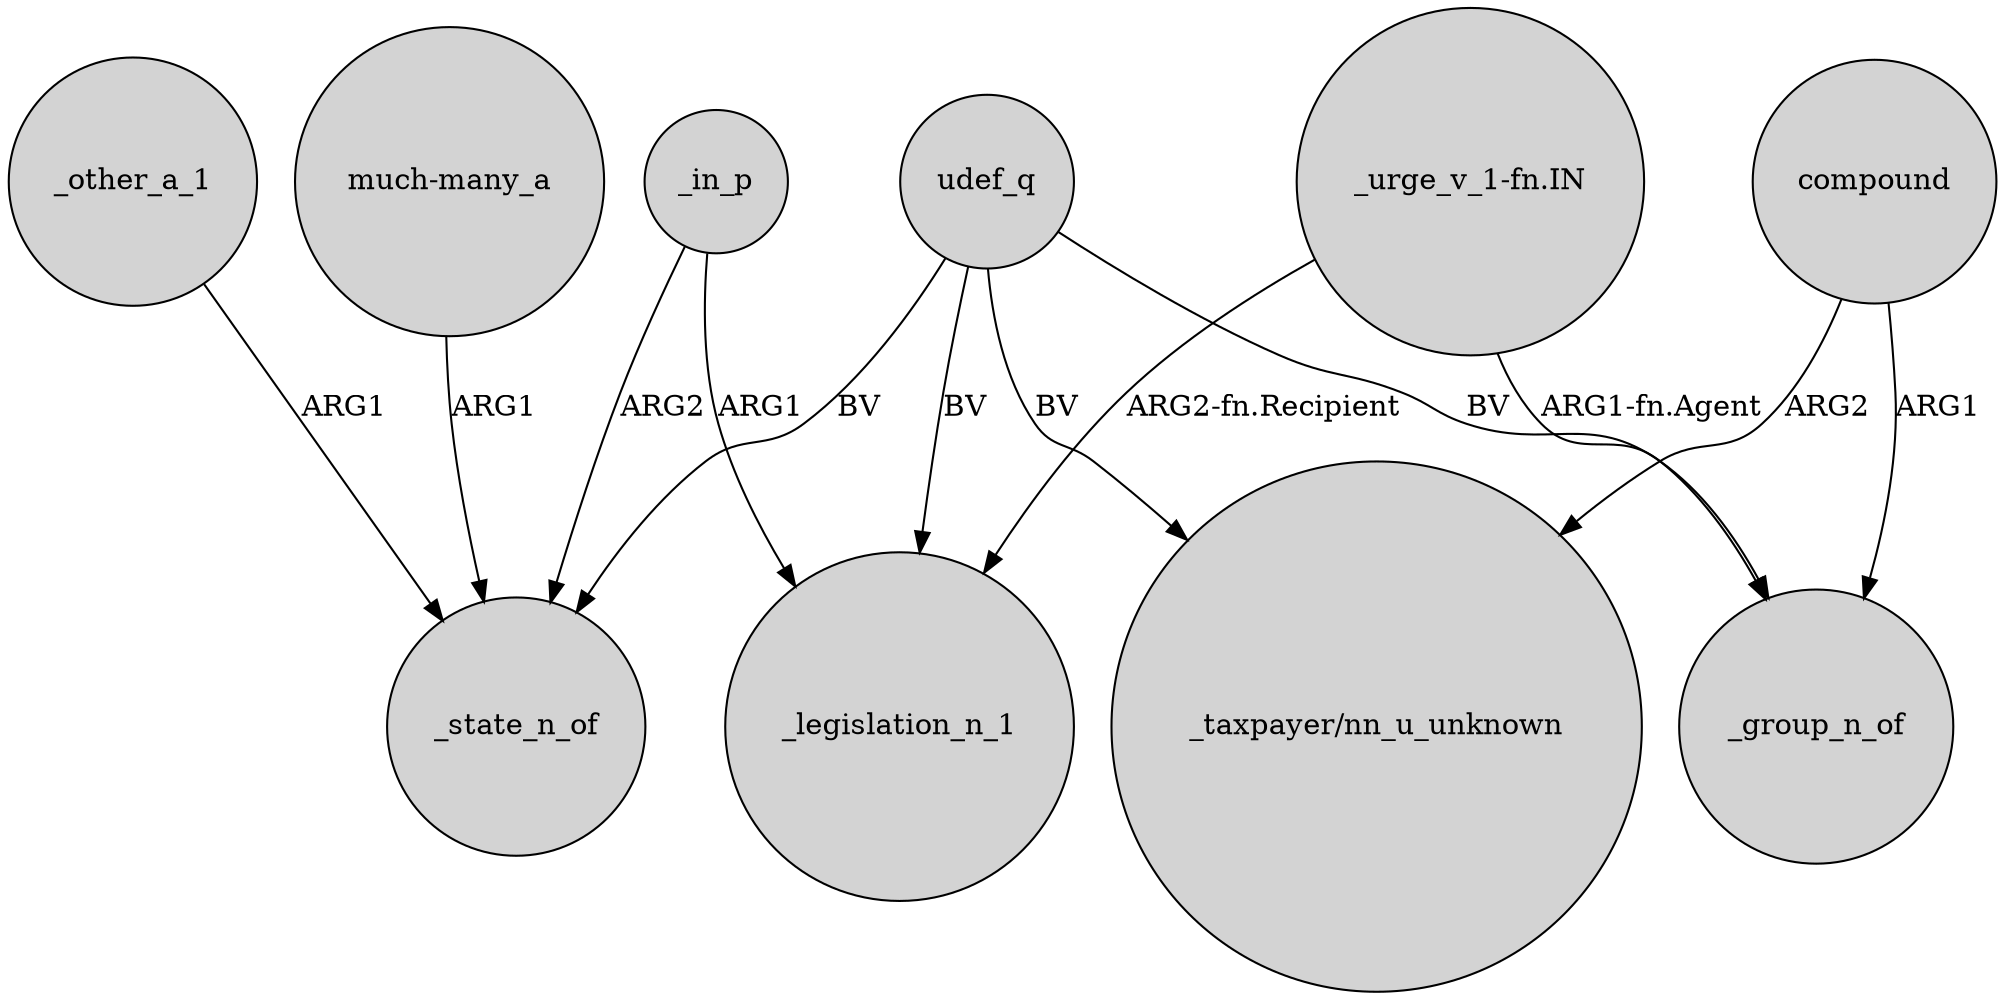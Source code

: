 digraph {
	node [shape=circle style=filled]
	udef_q -> _legislation_n_1 [label=BV]
	_in_p -> _legislation_n_1 [label=ARG1]
	_in_p -> _state_n_of [label=ARG2]
	compound -> "_taxpayer/nn_u_unknown" [label=ARG2]
	_other_a_1 -> _state_n_of [label=ARG1]
	udef_q -> _group_n_of [label=BV]
	compound -> _group_n_of [label=ARG1]
	"_urge_v_1-fn.IN" -> _legislation_n_1 [label="ARG2-fn.Recipient"]
	udef_q -> _state_n_of [label=BV]
	"much-many_a" -> _state_n_of [label=ARG1]
	"_urge_v_1-fn.IN" -> _group_n_of [label="ARG1-fn.Agent"]
	udef_q -> "_taxpayer/nn_u_unknown" [label=BV]
}

